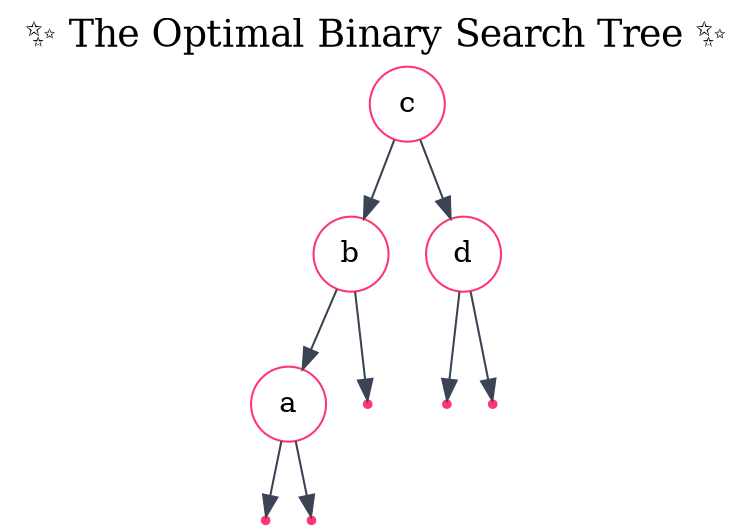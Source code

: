 digraph OBST {
  label="✨ The Optimal Binary Search Tree ✨";
  labelloc="t";
  fontsize=18;
node [shape=circle, style=solid, color="#FF3671", fontcolor=black, fontsize=14;
];
edge [color="#3B4455"];
  "c" -> "b";
  "b" -> "a";
  null0 [shape=point];
  "a" -> null0;
  null1 [shape=point];
  "a" -> null1;
  null2 [shape=point];
  "b" -> null2;
  "c" -> "d";
  null3 [shape=point];
  "d" -> null3;
  null4 [shape=point];
  "d" -> null4;
}

